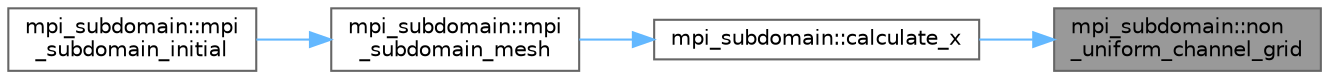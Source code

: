 digraph "mpi_subdomain::non_uniform_channel_grid"
{
 // LATEX_PDF_SIZE
  bgcolor="transparent";
  edge [fontname=Helvetica,fontsize=10,labelfontname=Helvetica,labelfontsize=10];
  node [fontname=Helvetica,fontsize=10,shape=box,height=0.2,width=0.4];
  rankdir="RL";
  Node1 [id="Node000001",label="mpi_subdomain::non\l_uniform_channel_grid",height=0.2,width=0.4,color="gray40", fillcolor="grey60", style="filled", fontcolor="black",tooltip=" "];
  Node1 -> Node2 [id="edge4_Node000001_Node000002",dir="back",color="steelblue1",style="solid",tooltip=" "];
  Node2 [id="Node000002",label="mpi_subdomain::calculate_x",height=0.2,width=0.4,color="grey40", fillcolor="white", style="filled",URL="$namespacempi__subdomain.html#a1049eaee94f74b47de90db7f6c6fe720",tooltip=" "];
  Node2 -> Node3 [id="edge5_Node000002_Node000003",dir="back",color="steelblue1",style="solid",tooltip=" "];
  Node3 [id="Node000003",label="mpi_subdomain::mpi\l_subdomain_mesh",height=0.2,width=0.4,color="grey40", fillcolor="white", style="filled",URL="$namespacempi__subdomain.html#a64428ebdf38fd330259d426e918a5a7f",tooltip=" "];
  Node3 -> Node4 [id="edge6_Node000003_Node000004",dir="back",color="steelblue1",style="solid",tooltip=" "];
  Node4 [id="Node000004",label="mpi_subdomain::mpi\l_subdomain_initial",height=0.2,width=0.4,color="grey40", fillcolor="white", style="filled",URL="$namespacempi__subdomain.html#ac4f8fae60589d5823dd003cf000d666c",tooltip=" "];
}
